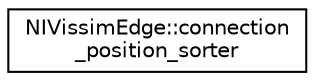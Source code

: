 digraph "Graphical Class Hierarchy"
{
  edge [fontname="Helvetica",fontsize="10",labelfontname="Helvetica",labelfontsize="10"];
  node [fontname="Helvetica",fontsize="10",shape=record];
  rankdir="LR";
  Node0 [label="NIVissimEdge::connection\l_position_sorter",height=0.2,width=0.4,color="black", fillcolor="white", style="filled",URL="$d8/db4/class_n_i_vissim_edge_1_1connection__position__sorter.html"];
}
